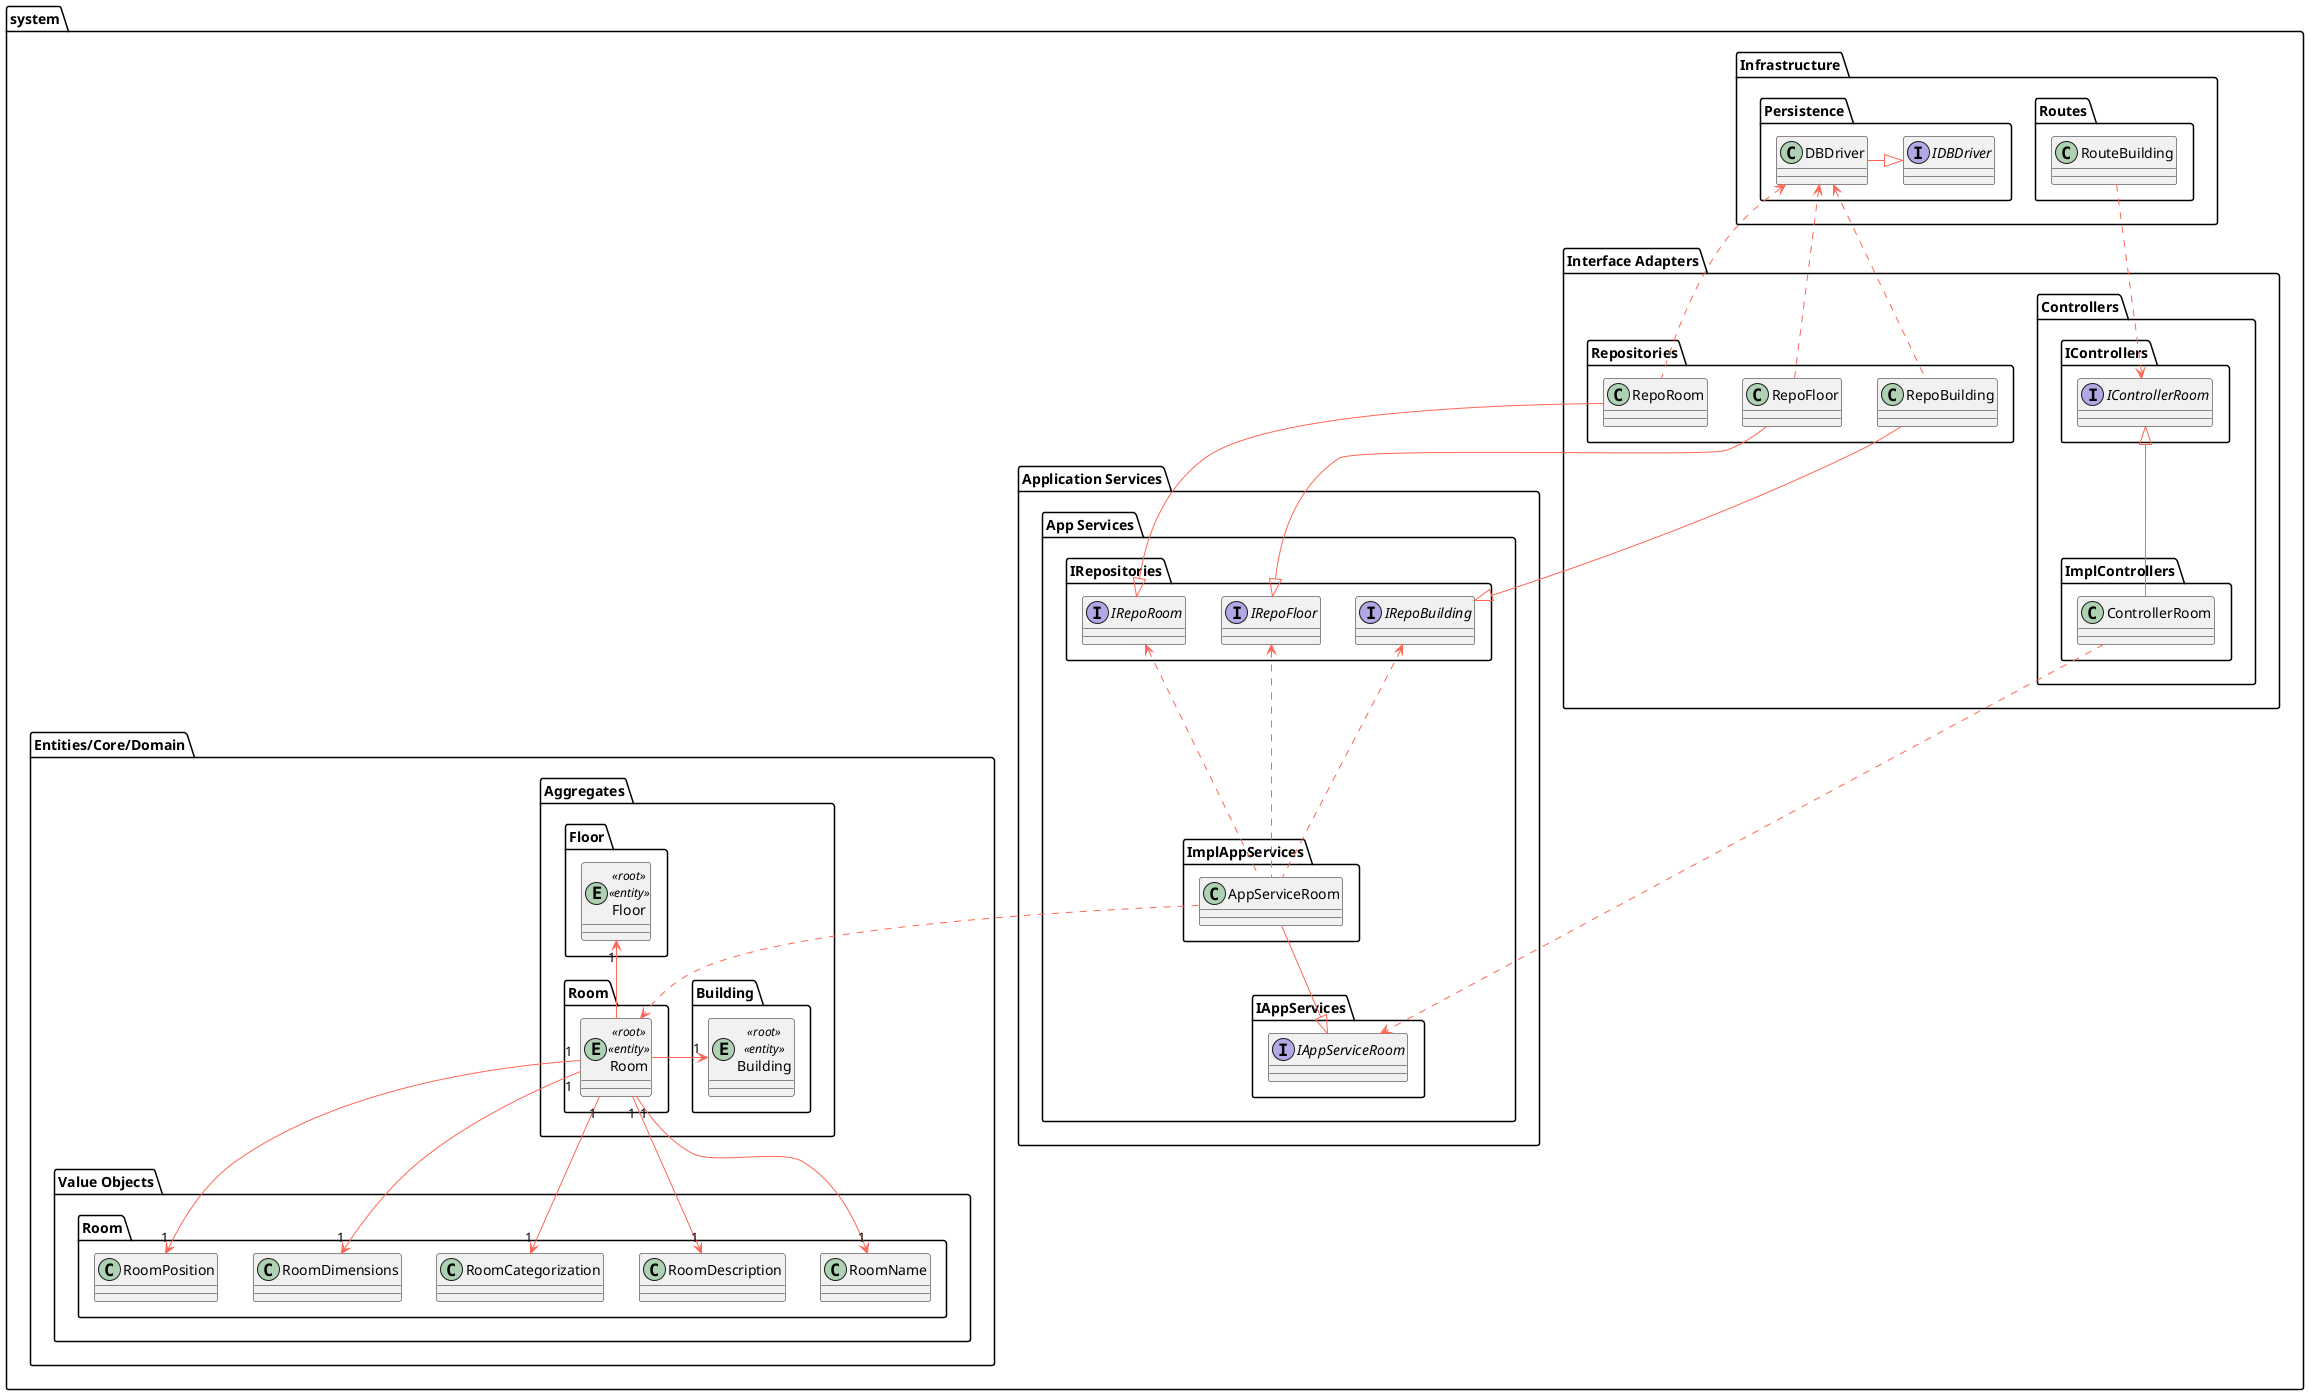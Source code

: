 @startuml

skinparam component {
    FontSize 16
    BackgroundColor<<Apache>> LightCoral
    BorderColor<<Apache>> #FF6655
    FontName Courier
    BorderColor black
    BackgroundColor DeepSkyBlue
    ArrowFontName Impact
    ArrowColor #FF6655
}

package system {
    package "Infrastructure" {
        package "Routes" {
            class RouteBuilding
        }

        package "Persistence" {
            interface IDBDriver
            class DBDriver
        }

        DBDriver -right-|> IDBDriver
    }

    package "Interface Adapters" {
        package "Controllers" {
            package "IControllers" {
                interface IControllerRoom
            }

            package "ImplControllers" {
                class ControllerRoom
            }
            ControllerRoom -up-|> IControllerRoom
        }

        package "Repositories" {
            class RepoBuilding
            class RepoFloor
            class RepoRoom

        }

        RepoBuilding .up.> DBDriver
        RepoFloor .up.> DBDriver
        RepoRoom .up.> DBDriver


        RouteBuilding ..> IControllerRoom
    }

    package "Application Services" {
        package "App Services" {
            package "IAppServices" {
                interface IAppServiceRoom
            }

            package "ImplAppServices" {
                class AppServiceRoom
            }

            AppServiceRoom --|> IAppServiceRoom

            package "IRepositories" {
                interface IRepoBuilding
                interface IRepoFloor
                interface IRepoRoom

            }

            RepoBuilding --|> IRepoBuilding
            RepoFloor --|> IRepoFloor
            RepoRoom --|> IRepoRoom

        }

        ControllerRoom ..> IAppServiceRoom

        AppServiceRoom .up.> IRepoBuilding
        AppServiceRoom .up.> IRepoFloor
        AppServiceRoom .up.> IRepoRoom

    }

    package "Entities/Core/Domain" {
        package "Aggregates" {

            package "Building" as a_building {
                        entity Building <<root>> <<entity>>
                    }

            package "Floor" as a_floor {
                        entity Floor <<root>> <<entity>>
                    }


            package "Room" as a_room {
                entity Room <<root>> <<entity>>
            }
        }



        package "Value Objects" {
            package "Room" as vo_room {
                class RoomName
                class RoomDescription
                class RoomCategorization
                class RoomDimensions
                class RoomPosition
            }
        }


        Room "1" --> "1" RoomName
        Room "1" --> "1" RoomDescription
        Room "1" --> "1" RoomCategorization
        Room "1" --> "1" RoomDimensions
        Room "1" --> "1" RoomPosition

        Room -left-> "1" Building
        Room -up-> "1" Floor


        AppServiceRoom ..> Room

        'package "Services" {
        '}
    }
}

@enduml

